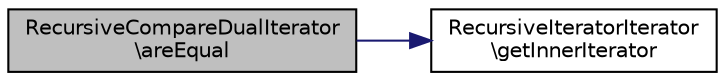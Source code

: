 digraph "RecursiveCompareDualIterator\areEqual"
{
  edge [fontname="Helvetica",fontsize="10",labelfontname="Helvetica",labelfontsize="10"];
  node [fontname="Helvetica",fontsize="10",shape=record];
  rankdir="LR";
  Node1 [label="RecursiveCompareDualIterator\l\\areEqual",height=0.2,width=0.4,color="black", fillcolor="grey75", style="filled" fontcolor="black"];
  Node1 -> Node2 [color="midnightblue",fontsize="10",style="solid",fontname="Helvetica"];
  Node2 [label="RecursiveIteratorIterator\l\\getInnerIterator",height=0.2,width=0.4,color="black", fillcolor="white", style="filled",URL="$classRecursiveIteratorIterator.html#afd05571ded15c2e7958136933a07129c"];
}
